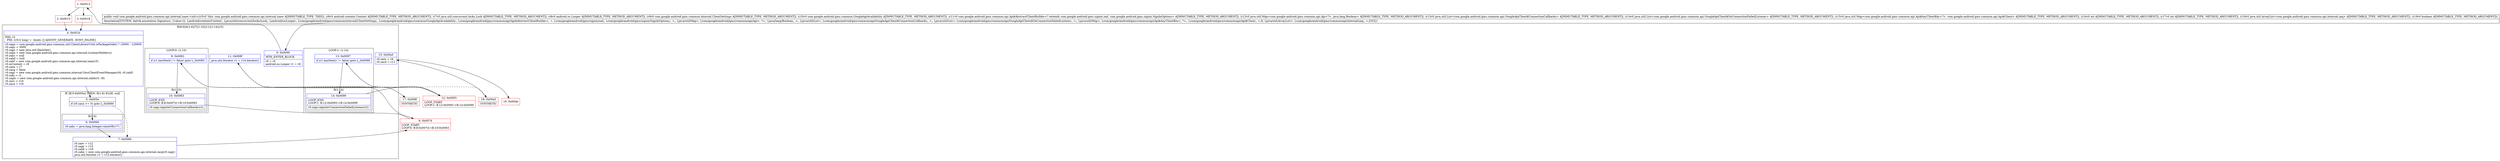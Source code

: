 digraph "CFG forcom.google.android.gms.common.api.internal.zaaw.\<init\>(Landroid\/content\/Context;Ljava\/util\/concurrent\/locks\/Lock;Landroid\/os\/Looper;Lcom\/google\/android\/gms\/common\/internal\/ClientSettings;Lcom\/google\/android\/gms\/common\/GoogleApiAvailability;Lcom\/google\/android\/gms\/common\/api\/Api$AbstractClientBuilder;Ljava\/util\/Map;Ljava\/util\/List;Ljava\/util\/List;Ljava\/util\/Map;IILjava\/util\/ArrayList;Z)V" {
subgraph cluster_Region_595604189 {
label = "R(8:0|4|(1:6)|7|(1:10)|11|(1:14)|15)";
node [shape=record,color=blue];
Node_0 [shape=record,label="{0\:\ 0x0000|MTH_ENTER_BLOCK\l|r0 = r5\landroid.os.Looper r1 = r8\l}"];
Node_4 [shape=record,label="{4\:\ 0x001b|PHI: r3 \l  PHI: (r3v2 long) =  binds: [] A[DONT_GENERATE, DONT_INLINE]\l|r0.zagu = com.google.android.gms.common.util.ClientLibraryUtils.isPackageSide() ? 10000 : 120000\lr0.zagv = 5000\lr0.zagz = new java.util.HashSet()\lr0.zaha = new com.google.android.gms.common.api.internal.ListenerHolders()\lr0.zahc = null\lr0.zahd = null\lr0.zahf = new com.google.android.gms.common.api.internal.zaax(r5)\lr0.mContext = r6\lr0.zaen = r7\lr0.zacg = false\lr0.zagr = new com.google.android.gms.common.internal.GmsClientEventManager(r8, r0.zahf)\lr0.zabj = r1\lr0.zagw = new com.google.android.gms.common.api.internal.zabb(r5, r8)\lr0.zacc = r10\lr0.zaca = r16\l}"];
subgraph cluster_IfRegion_1494027324 {
label = "IF [B:5:0x005e] THEN: R(1:6) ELSE: null";
node [shape=record,color=blue];
Node_5 [shape=record,label="{5\:\ 0x005e|if (r0.zaca \>= 0) goto L_0x0060\l}"];
subgraph cluster_Region_1164476199 {
label = "R(1:6)";
node [shape=record,color=blue];
Node_6 [shape=record,label="{6\:\ 0x0060|r0.zahc = java.lang.Integer.valueOf(r17)\l}"];
}
}
Node_7 [shape=record,label="{7\:\ 0x0066|r0.zaev = r12\lr0.zagy = r15\lr0.zahb = r18\lr0.zahe = new com.google.android.gms.common.api.internal.zacp(r0.zagy)\ljava.util.Iterator r1 = r13.iterator()\l}"];
subgraph cluster_LoopRegion_1231851025 {
label = "LOOP:0: (1:10)";
node [shape=record,color=blue];
Node_9 [shape=record,label="{9\:\ 0x0081|if (r1.hasNext() != false) goto L_0x0083\l}"];
subgraph cluster_Region_1728721338 {
label = "R(1:10)";
node [shape=record,color=blue];
Node_10 [shape=record,label="{10\:\ 0x0083|LOOP_END\lLOOP:0: B:8:0x007d\-\>B:10:0x0083\l|r0.zagr.registerConnectionCallbacks(r2)\l}"];
}
}
Node_11 [shape=record,label="{11\:\ 0x008f|java.util.Iterator r1 = r14.iterator()\l}"];
subgraph cluster_LoopRegion_1456979339 {
label = "LOOP:1: (1:14)";
node [shape=record,color=blue];
Node_13 [shape=record,label="{13\:\ 0x0097|if (r1.hasNext() != false) goto L_0x0099\l}"];
subgraph cluster_Region_1354789169 {
label = "R(1:14)";
node [shape=record,color=blue];
Node_14 [shape=record,label="{14\:\ 0x0099|LOOP_END\lLOOP:1: B:12:0x0093\-\>B:14:0x0099\l|r0.zagr.registerConnectionFailedListener(r2)\l}"];
}
}
Node_15 [shape=record,label="{15\:\ 0x00a5|r0.zaes = r9\lr0.zacd = r11\l}"];
}
Node_1 [shape=record,color=red,label="{1\:\ 0x0013}"];
Node_2 [shape=record,color=red,label="{2\:\ 0x0015}"];
Node_3 [shape=record,color=red,label="{3\:\ 0x0018}"];
Node_8 [shape=record,color=red,label="{8\:\ 0x007d|LOOP_START\lLOOP:0: B:8:0x007d\-\>B:10:0x0083\l}"];
Node_12 [shape=record,color=red,label="{12\:\ 0x0093|LOOP_START\lLOOP:1: B:12:0x0093\-\>B:14:0x0099\l}"];
Node_16 [shape=record,color=red,label="{16\:\ 0x00ab}"];
Node_17 [shape=record,color=red,label="{17\:\ 0x008f|SYNTHETIC\l}"];
Node_18 [shape=record,color=red,label="{18\:\ 0x00a5|SYNTHETIC\l}"];
MethodNode[shape=record,label="{public void com.google.android.gms.common.api.internal.zaaw.\<init\>((r5v0 'this' com.google.android.gms.common.api.internal.zaaw A[IMMUTABLE_TYPE, THIS]), (r6v0 android.content.Context A[IMMUTABLE_TYPE, METHOD_ARGUMENT]), (r7v0 java.util.concurrent.locks.Lock A[IMMUTABLE_TYPE, METHOD_ARGUMENT]), (r8v0 android.os.Looper A[IMMUTABLE_TYPE, METHOD_ARGUMENT]), (r9v0 com.google.android.gms.common.internal.ClientSettings A[IMMUTABLE_TYPE, METHOD_ARGUMENT]), (r10v0 com.google.android.gms.common.GoogleApiAvailability A[IMMUTABLE_TYPE, METHOD_ARGUMENT]), (r11v0 com.google.android.gms.common.api.Api$AbstractClientBuilder\<? extends com.google.android.gms.signin.zad, com.google.android.gms.signin.SignInOptions\> A[IMMUTABLE_TYPE, METHOD_ARGUMENT]), (r12v0 java.util.Map\<com.google.android.gms.common.api.Api\<?\>, java.lang.Boolean\> A[IMMUTABLE_TYPE, METHOD_ARGUMENT]), (r13v0 java.util.List\<com.google.android.gms.common.api.GoogleApiClient$ConnectionCallbacks\> A[IMMUTABLE_TYPE, METHOD_ARGUMENT]), (r14v0 java.util.List\<com.google.android.gms.common.api.GoogleApiClient$OnConnectionFailedListener\> A[IMMUTABLE_TYPE, METHOD_ARGUMENT]), (r15v0 java.util.Map\<com.google.android.gms.common.api.Api$AnyClientKey\<?\>, com.google.android.gms.common.api.Api$Client\> A[IMMUTABLE_TYPE, METHOD_ARGUMENT]), (r16v0 int A[IMMUTABLE_TYPE, METHOD_ARGUMENT]), (r17v0 int A[IMMUTABLE_TYPE, METHOD_ARGUMENT]), (r18v0 java.util.ArrayList\<com.google.android.gms.common.api.internal.zaq\> A[IMMUTABLE_TYPE, METHOD_ARGUMENT]), (r19v0 boolean A[IMMUTABLE_TYPE, METHOD_ARGUMENT]))  | Annotation[SYSTEM, dalvik.annotation.Signature, \{value=[(, Landroid\/content\/Context;, Ljava\/util\/concurrent\/locks\/Lock;, Landroid\/os\/Looper;, Lcom\/google\/android\/gms\/common\/internal\/ClientSettings;, Lcom\/google\/android\/gms\/common\/GoogleApiAvailability;, Lcom\/google\/android\/gms\/common\/api\/Api$AbstractClientBuilder\<, +, Lcom\/google\/android\/gms\/signin\/zad;, Lcom\/google\/android\/gms\/signin\/SignInOptions;, \>;, Ljava\/util\/Map\<, Lcom\/google\/android\/gms\/common\/api\/Api\<, *\>;, Ljava\/lang\/Boolean;, \>;, Ljava\/util\/List\<, Lcom\/google\/android\/gms\/common\/api\/GoogleApiClient$ConnectionCallbacks;, \>;, Ljava\/util\/List\<, Lcom\/google\/android\/gms\/common\/api\/GoogleApiClient$OnConnectionFailedListener;, \>;, Ljava\/util\/Map\<, Lcom\/google\/android\/gms\/common\/api\/Api$AnyClientKey\<, *\>;, Lcom\/google\/android\/gms\/common\/api\/Api$Client;, \>;II, Ljava\/util\/ArrayList\<, Lcom\/google\/android\/gms\/common\/api\/internal\/zaq;, \>;Z)V]\}]\l}"];
MethodNode -> Node_0;
Node_0 -> Node_1;
Node_4 -> Node_5;
Node_5 -> Node_6;
Node_5 -> Node_7[style=dashed];
Node_6 -> Node_7;
Node_7 -> Node_8;
Node_9 -> Node_10;
Node_9 -> Node_17[style=dashed];
Node_10 -> Node_8;
Node_11 -> Node_12;
Node_13 -> Node_14;
Node_13 -> Node_18[style=dashed];
Node_14 -> Node_12;
Node_15 -> Node_16;
Node_1 -> Node_2;
Node_1 -> Node_3;
Node_2 -> Node_4;
Node_3 -> Node_4;
Node_8 -> Node_9;
Node_12 -> Node_13;
Node_17 -> Node_11;
Node_18 -> Node_15;
}

